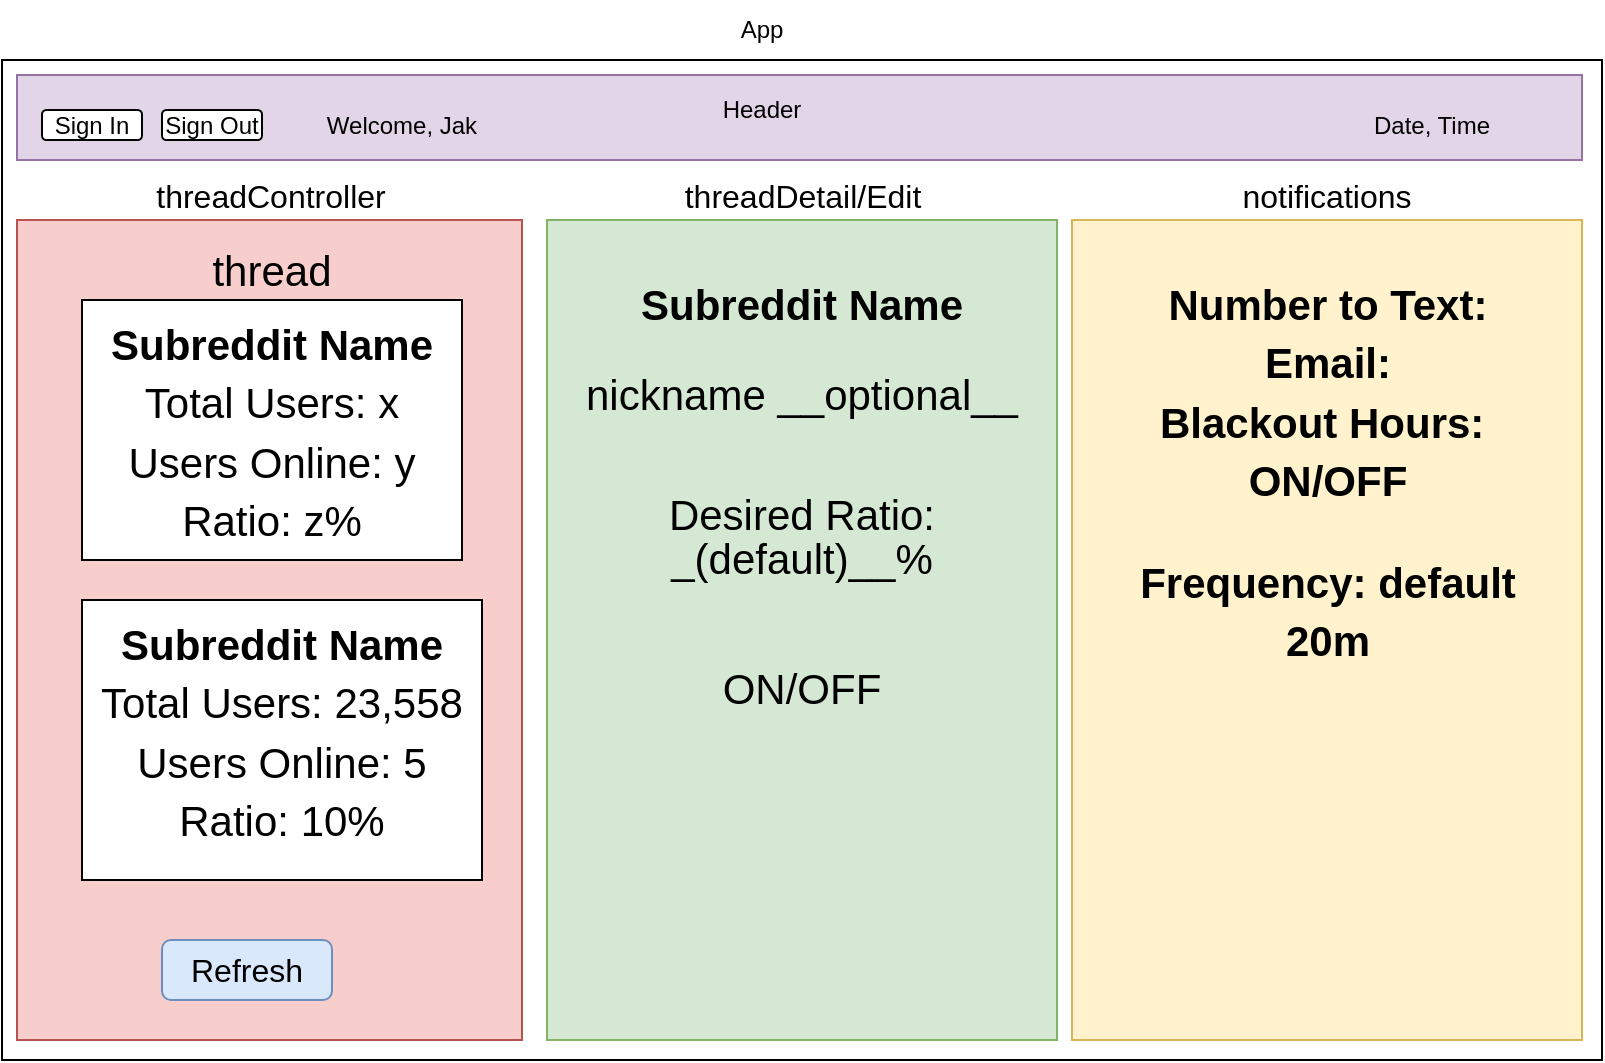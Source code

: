 <mxfile version="20.8.21" type="device"><diagram name="Page-1" id="CKX0TShgZSspzBAnkqyB"><mxGraphModel dx="885" dy="1033" grid="1" gridSize="10" guides="1" tooltips="1" connect="1" arrows="1" fold="1" page="1" pageScale="1" pageWidth="850" pageHeight="1100" math="0" shadow="0"><root><mxCell id="0"/><mxCell id="1" parent="0"/><mxCell id="ewPKD8XCSOrIcvrUn4J--1" value="&lt;p style=&quot;line-height: 120%;&quot;&gt;&lt;br&gt;&lt;/p&gt;" style="rounded=0;whiteSpace=wrap;html=1;" parent="1" vertex="1"><mxGeometry x="40" y="80" width="800" height="500" as="geometry"/></mxCell><mxCell id="ewPKD8XCSOrIcvrUn4J--2" value="" style="rounded=0;whiteSpace=wrap;html=1;fillColor=#e1d5e7;strokeColor=#9673a6;" parent="1" vertex="1"><mxGeometry x="47.5" y="87.5" width="782.5" height="42.5" as="geometry"/></mxCell><mxCell id="ewPKD8XCSOrIcvrUn4J--4" value="App" style="text;html=1;strokeColor=none;fillColor=none;align=center;verticalAlign=middle;whiteSpace=wrap;rounded=0;" parent="1" vertex="1"><mxGeometry x="390" y="50" width="60" height="30" as="geometry"/></mxCell><mxCell id="ewPKD8XCSOrIcvrUn4J--5" value="Header" style="text;html=1;strokeColor=none;fillColor=none;align=center;verticalAlign=middle;whiteSpace=wrap;rounded=0;" parent="1" vertex="1"><mxGeometry x="390" y="90" width="60" height="30" as="geometry"/></mxCell><mxCell id="ewPKD8XCSOrIcvrUn4J--6" value="Sign In" style="rounded=1;whiteSpace=wrap;html=1;" parent="1" vertex="1"><mxGeometry x="60" y="105" width="50" height="15" as="geometry"/></mxCell><mxCell id="ewPKD8XCSOrIcvrUn4J--7" value="Sign Out" style="rounded=1;whiteSpace=wrap;html=1;" parent="1" vertex="1"><mxGeometry x="120" y="105" width="50" height="15" as="geometry"/></mxCell><mxCell id="ewPKD8XCSOrIcvrUn4J--8" value="Welcome, Jak" style="text;html=1;strokeColor=none;fillColor=none;align=center;verticalAlign=middle;whiteSpace=wrap;rounded=0;" parent="1" vertex="1"><mxGeometry x="170" y="97.5" width="140" height="30" as="geometry"/></mxCell><mxCell id="ewPKD8XCSOrIcvrUn4J--10" value="&lt;font style=&quot;font-size: 16px;&quot;&gt;threadController&lt;/font&gt;" style="rounded=0;whiteSpace=wrap;html=1;labelPosition=center;verticalLabelPosition=top;align=center;verticalAlign=bottom;fillColor=#f8cecc;strokeColor=#b85450;" parent="1" vertex="1"><mxGeometry x="47.5" y="160" width="252.5" height="410" as="geometry"/></mxCell><mxCell id="ewPKD8XCSOrIcvrUn4J--11" value="Date, Time" style="text;html=1;strokeColor=none;fillColor=none;align=center;verticalAlign=middle;whiteSpace=wrap;rounded=0;" parent="1" vertex="1"><mxGeometry x="710" y="97.5" width="90" height="30" as="geometry"/></mxCell><mxCell id="ewPKD8XCSOrIcvrUn4J--16" value="thread" style="rounded=0;whiteSpace=wrap;html=1;fontSize=21;labelPosition=center;verticalLabelPosition=top;align=center;verticalAlign=bottom;" parent="1" vertex="1"><mxGeometry x="80" y="200" width="190" height="130" as="geometry"/></mxCell><mxCell id="ewPKD8XCSOrIcvrUn4J--12" value="&lt;h3 style=&quot;font-size: 21px; line-height: 140%;&quot;&gt;Subreddit Name&lt;br&gt;&lt;span style=&quot;font-weight: normal;&quot;&gt;Total Users: x&lt;br&gt;&lt;/span&gt;&lt;span style=&quot;font-weight: normal;&quot;&gt;Users Online: y&lt;br&gt;&lt;/span&gt;&lt;span style=&quot;font-weight: normal;&quot;&gt;Ratio: z%&lt;/span&gt;&lt;/h3&gt;&lt;p&gt;&lt;/p&gt;" style="text;html=1;strokeColor=none;fillColor=none;align=center;verticalAlign=top;whiteSpace=wrap;rounded=0;" parent="1" vertex="1"><mxGeometry x="60" y="180" width="230" height="160" as="geometry"/></mxCell><mxCell id="ewPKD8XCSOrIcvrUn4J--20" value="" style="rounded=0;whiteSpace=wrap;html=1;fontSize=21;" parent="1" vertex="1"><mxGeometry x="80" y="350" width="200" height="140" as="geometry"/></mxCell><mxCell id="ewPKD8XCSOrIcvrUn4J--17" value="&lt;h3 style=&quot;font-size: 21px; line-height: 140%;&quot;&gt;Subreddit Name&lt;br&gt;&lt;span style=&quot;font-weight: normal;&quot;&gt;Total Users: 23,558&lt;br&gt;&lt;/span&gt;&lt;span style=&quot;font-weight: normal;&quot;&gt;Users Online: 5&lt;br&gt;&lt;/span&gt;&lt;span style=&quot;font-weight: normal;&quot;&gt;Ratio: 10%&lt;/span&gt;&lt;/h3&gt;&lt;p&gt;&lt;/p&gt;" style="text;html=1;strokeColor=none;fillColor=none;align=center;verticalAlign=top;whiteSpace=wrap;rounded=0;" parent="1" vertex="1"><mxGeometry x="65" y="330" width="230" height="160" as="geometry"/></mxCell><mxCell id="ewPKD8XCSOrIcvrUn4J--22" value="&lt;font style=&quot;font-size: 16px;&quot;&gt;threadDetail/Edit&lt;/font&gt;" style="rounded=0;whiteSpace=wrap;html=1;labelPosition=center;verticalLabelPosition=top;align=center;verticalAlign=bottom;fillColor=#d5e8d4;strokeColor=#82b366;" parent="1" vertex="1"><mxGeometry x="312.5" y="160" width="255" height="410" as="geometry"/></mxCell><mxCell id="ewPKD8XCSOrIcvrUn4J--24" value="&lt;h3 style=&quot;font-size: 21px; line-height: 140%;&quot;&gt;Subreddit Name&lt;/h3&gt;&lt;h3 style=&quot;line-height: 140%;&quot;&gt;&lt;span style=&quot;font-size: 21px; font-weight: normal;&quot;&gt;nickname __optional__&lt;/span&gt;&lt;/h3&gt;&lt;h3 style=&quot;line-height: 140%;&quot;&gt;&lt;span style=&quot;font-size: 21px; font-weight: normal;&quot;&gt;&lt;br&gt;&lt;/span&gt;&lt;span style=&quot;font-size: 21px; font-weight: 400;&quot;&gt;Desired&lt;/span&gt;&lt;span style=&quot;font-size: 21px; font-weight: normal;&quot;&gt;&amp;nbsp;Ratio: _(default)__%&lt;/span&gt;&lt;/h3&gt;&lt;div&gt;&lt;span style=&quot;font-size: 21px; font-weight: normal;&quot;&gt;&lt;br&gt;&lt;/span&gt;&lt;/div&gt;&lt;div&gt;&lt;span style=&quot;font-size: 21px;&quot;&gt;ON/OFF&lt;/span&gt;&lt;/div&gt;&lt;p&gt;&lt;/p&gt;" style="text;html=1;strokeColor=none;fillColor=none;align=center;verticalAlign=top;whiteSpace=wrap;rounded=0;" parent="1" vertex="1"><mxGeometry x="325" y="160" width="230" height="360" as="geometry"/></mxCell><mxCell id="ewPKD8XCSOrIcvrUn4J--26" value="&lt;font style=&quot;font-size: 16px;&quot;&gt;notifications&lt;/font&gt;" style="rounded=0;whiteSpace=wrap;html=1;labelPosition=center;verticalLabelPosition=top;align=center;verticalAlign=bottom;fillColor=#fff2cc;strokeColor=#d6b656;" parent="1" vertex="1"><mxGeometry x="575" y="160" width="255" height="410" as="geometry"/></mxCell><mxCell id="ewPKD8XCSOrIcvrUn4J--28" value="&lt;h3 style=&quot;font-size: 21px; line-height: 140%;&quot;&gt;Number to Text:&lt;br&gt;Email:&lt;br&gt;Blackout Hours:&amp;nbsp;&lt;br&gt;ON/OFF&lt;/h3&gt;&lt;h3 style=&quot;font-size: 21px; line-height: 140%;&quot;&gt;Frequency: default 20m&lt;/h3&gt;&lt;div&gt;&lt;br&gt;&lt;/div&gt;&lt;div&gt;&lt;span style=&quot;font-size: 21px; font-weight: normal;&quot;&gt;&lt;br&gt;&lt;/span&gt;&lt;/div&gt;&lt;p&gt;&lt;/p&gt;" style="text;html=1;strokeColor=none;fillColor=none;align=center;verticalAlign=top;whiteSpace=wrap;rounded=0;" parent="1" vertex="1"><mxGeometry x="587.5" y="160" width="230" height="360" as="geometry"/></mxCell><mxCell id="ewPKD8XCSOrIcvrUn4J--30" value="Refresh" style="rounded=1;whiteSpace=wrap;html=1;fontSize=16;fillColor=#dae8fc;strokeColor=#6c8ebf;" parent="1" vertex="1"><mxGeometry x="120" y="520" width="85" height="30" as="geometry"/></mxCell></root></mxGraphModel></diagram></mxfile>